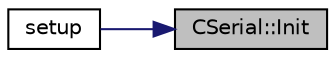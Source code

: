 digraph "CSerial::Init"
{
 // INTERACTIVE_SVG=YES
 // LATEX_PDF_SIZE
  bgcolor="transparent";
  edge [fontname="Helvetica",fontsize="10",labelfontname="Helvetica",labelfontsize="10"];
  node [fontname="Helvetica",fontsize="10",shape=record];
  rankdir="RL";
  Node16 [label="CSerial::Init",height=0.2,width=0.4,color="black", fillcolor="grey75", style="filled", fontcolor="black",tooltip=" "];
  Node16 -> Node17 [dir="back",color="midnightblue",fontsize="10",style="solid"];
  Node17 [label="setup",height=0.2,width=0.4,color="black",URL="$_a_d_a_s___m_c_u_8ino.html#a4fc01d736fe50cf5b977f755b675f11d",tooltip=" "];
}
